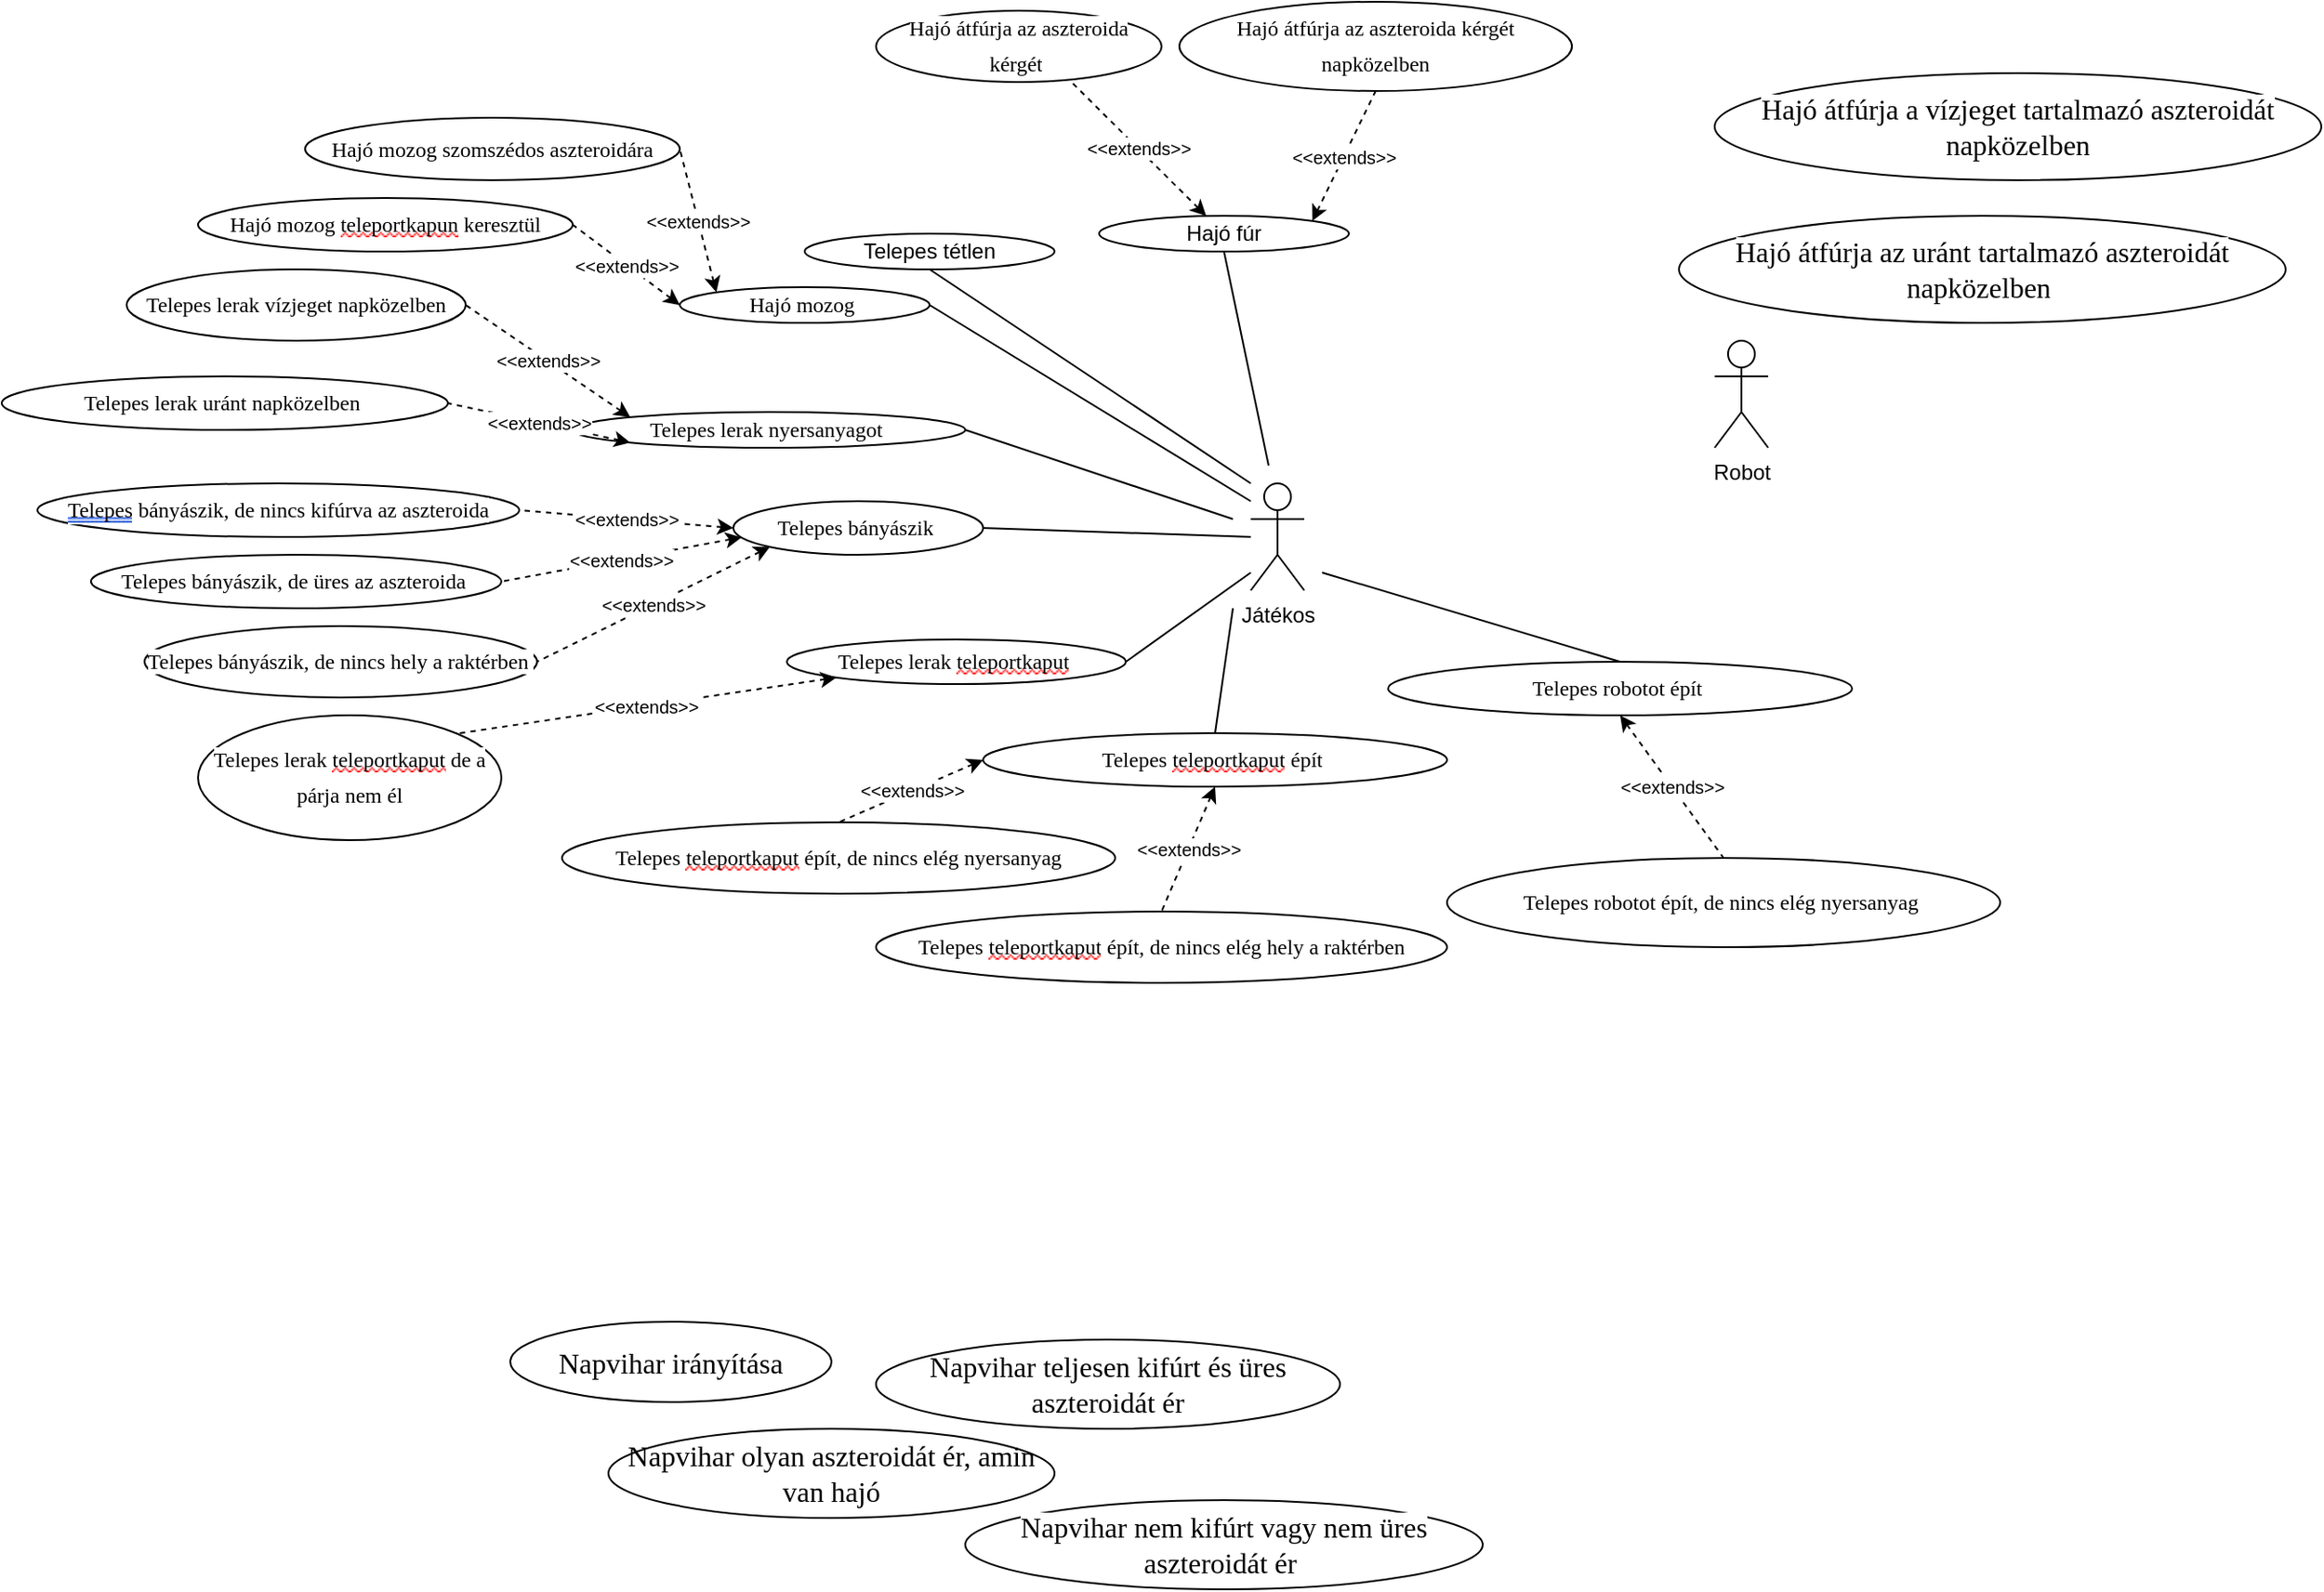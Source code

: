 <mxfile version="14.4.3" type="github">
  <diagram id="va6UQ6kQYev4y7fz3iW5" name="Page-1">
    <mxGraphModel dx="2249" dy="832" grid="1" gridSize="10" guides="1" tooltips="1" connect="1" arrows="1" fold="1" page="1" pageScale="1" pageWidth="827" pageHeight="1169" math="0" shadow="0">
      <root>
        <mxCell id="0" />
        <mxCell id="1" parent="0" />
        <mxCell id="Z0A67WeXVm1Wl0f02Ya7-1" value="Játékos" style="shape=umlActor;verticalLabelPosition=bottom;verticalAlign=top;html=1;" vertex="1" parent="1">
          <mxGeometry x="490" y="280" width="30" height="60" as="geometry" />
        </mxCell>
        <mxCell id="Z0A67WeXVm1Wl0f02Ya7-2" value="Robot" style="shape=umlActor;verticalLabelPosition=bottom;verticalAlign=top;html=1;" vertex="1" parent="1">
          <mxGeometry x="750" y="200" width="30" height="60" as="geometry" />
        </mxCell>
        <mxCell id="Z0A67WeXVm1Wl0f02Ya7-5" value="Telepes tétlen" style="ellipse;whiteSpace=wrap;html=1;" vertex="1" parent="1">
          <mxGeometry x="240" y="140" width="140" height="20" as="geometry" />
        </mxCell>
        <mxCell id="Z0A67WeXVm1Wl0f02Ya7-6" value="Hajó fúr" style="ellipse;whiteSpace=wrap;html=1;" vertex="1" parent="1">
          <mxGeometry x="405" y="130" width="140" height="20" as="geometry" />
        </mxCell>
        <mxCell id="Z0A67WeXVm1Wl0f02Ya7-7" value="&lt;font style=&quot;font-size: 12px&quot;&gt;&lt;span lang=&quot;HU-HU&quot; class=&quot;TextRun SCXW107489622 BCX0&quot; style=&quot;margin: 0px ; padding: 0px ; text-align: left ; background-color: rgb(255 , 255 , 255) ; line-height: 19.425px ; font-family: &amp;#34;times new roman&amp;#34; , &amp;#34;times new roman_embeddedfont&amp;#34; , &amp;#34;times new roman_msfontservice&amp;#34; , serif&quot;&gt;&lt;span class=&quot;NormalTextRun SCXW107489622 BCX0&quot; style=&quot;margin: 0px ; padding: 0px ; background-color: inherit&quot;&gt;Telepes lerak&amp;nbsp;&lt;/span&gt;&lt;span class=&quot;SpellingError SCXW107489622 BCX0&quot; style=&quot;margin: 0px ; padding: 0px ; background-repeat: repeat-x ; background-position: left bottom ; background-image: url(&amp;#34;data:image/gif;base64,R0lGODlhBQAEAJECAP////8AAAAAAAAAACH5BAEAAAIALAAAAAAFAAQAAAIIlGAXCCHrTCgAOw==&amp;#34;) ; border-bottom: 1px solid transparent ; background-color: inherit&quot;&gt;teleportkaput&lt;/span&gt;&lt;/span&gt;&lt;span class=&quot;EOP SCXW107489622 BCX0&quot; style=&quot;margin: 0px ; padding: 0px ; text-align: left ; background-color: rgb(255 , 255 , 255) ; line-height: 19.425px ; font-family: &amp;#34;times new roman&amp;#34; , &amp;#34;times new roman_embeddedfont&amp;#34; , &amp;#34;times new roman_msfontservice&amp;#34; , serif&quot;&gt;&amp;nbsp;&lt;/span&gt;&lt;/font&gt;" style="ellipse;whiteSpace=wrap;html=1;" vertex="1" parent="1">
          <mxGeometry x="230" y="367.5" width="190" height="25" as="geometry" />
        </mxCell>
        <mxCell id="Z0A67WeXVm1Wl0f02Ya7-8" value="&lt;font style=&quot;font-size: 12px&quot;&gt;&lt;span lang=&quot;HU-HU&quot; class=&quot;TextRun SCXW227858464 BCX0&quot; style=&quot;margin: 0px ; padding: 0px ; text-align: left ; background-color: rgb(255 , 255 , 255) ; line-height: 19.425px ; font-family: &amp;#34;times new roman&amp;#34; , &amp;#34;times new roman_embeddedfont&amp;#34; , &amp;#34;times new roman_msfontservice&amp;#34; , serif&quot;&gt;Telepes lerak uránt napközelben&lt;/span&gt;&lt;span class=&quot;EOP SCXW227858464 BCX0&quot; style=&quot;margin: 0px ; padding: 0px ; text-align: left ; background-color: rgb(255 , 255 , 255) ; line-height: 19.425px ; font-family: &amp;#34;times new roman&amp;#34; , &amp;#34;times new roman_embeddedfont&amp;#34; , &amp;#34;times new roman_msfontservice&amp;#34; , serif&quot;&gt;&amp;nbsp;&lt;/span&gt;&lt;/font&gt;" style="ellipse;whiteSpace=wrap;html=1;" vertex="1" parent="1">
          <mxGeometry x="-210" y="220" width="250" height="30" as="geometry" />
        </mxCell>
        <mxCell id="Z0A67WeXVm1Wl0f02Ya7-9" value="&lt;font style=&quot;font-size: 12px&quot;&gt;&lt;span lang=&quot;HU-HU&quot; class=&quot;TextRun SCXW105076345 BCX0&quot; style=&quot;margin: 0px ; padding: 0px ; text-align: left ; background-color: rgb(255 , 255 , 255) ; line-height: 19.425px ; font-family: &amp;#34;times new roman&amp;#34; , &amp;#34;times new roman_embeddedfont&amp;#34; , &amp;#34;times new roman_msfontservice&amp;#34; , serif&quot;&gt;Telepes lerak vízjeget&lt;/span&gt;&lt;span lang=&quot;HU-HU&quot; class=&quot;TextRun SCXW105076345 BCX0&quot; style=&quot;margin: 0px ; padding: 0px ; text-align: left ; background-color: rgb(255 , 255 , 255) ; line-height: 19.425px ; font-family: &amp;#34;times new roman&amp;#34; , &amp;#34;times new roman_embeddedfont&amp;#34; , &amp;#34;times new roman_msfontservice&amp;#34; , serif&quot;&gt;&amp;nbsp;napközelben&lt;/span&gt;&lt;/font&gt;" style="ellipse;whiteSpace=wrap;html=1;" vertex="1" parent="1">
          <mxGeometry x="-140" y="160" width="190" height="40" as="geometry" />
        </mxCell>
        <mxCell id="Z0A67WeXVm1Wl0f02Ya7-10" value="&lt;font style=&quot;font-size: 12px&quot;&gt;&lt;span lang=&quot;HU-HU&quot; class=&quot;TextRun SCXW226496527 BCX0&quot; style=&quot;margin: 0px ; padding: 0px ; text-align: left ; background-color: rgb(255 , 255 , 255) ; line-height: 19.425px ; font-family: &amp;#34;times new roman&amp;#34; , &amp;#34;times new roman_embeddedfont&amp;#34; , &amp;#34;times new roman_msfontservice&amp;#34; , serif&quot;&gt;Telepes lerak nyersanyagot&lt;/span&gt;&lt;span class=&quot;EOP SCXW226496527 BCX0&quot; style=&quot;margin: 0px ; padding: 0px ; text-align: left ; background-color: rgb(255 , 255 , 255) ; line-height: 19.425px ; font-family: &amp;#34;times new roman&amp;#34; , &amp;#34;times new roman_embeddedfont&amp;#34; , &amp;#34;times new roman_msfontservice&amp;#34; , serif&quot;&gt;&amp;nbsp;&lt;/span&gt;&lt;/font&gt;" style="ellipse;whiteSpace=wrap;html=1;" vertex="1" parent="1">
          <mxGeometry x="110" y="240" width="220" height="20" as="geometry" />
        </mxCell>
        <mxCell id="Z0A67WeXVm1Wl0f02Ya7-11" value="&lt;font style=&quot;font-size: 12px&quot;&gt;&lt;span lang=&quot;HU-HU&quot; class=&quot;TextRun SCXW112848725 BCX0&quot; style=&quot;margin: 0px ; padding: 0px ; text-align: left ; background-color: rgb(255 , 255 , 255) ; line-height: 19.425px ; font-family: &amp;#34;times new roman&amp;#34; , &amp;#34;times new roman_embeddedfont&amp;#34; , &amp;#34;times new roman_msfontservice&amp;#34; , serif&quot;&gt;Hajó mozog&amp;nbsp;&lt;/span&gt;&lt;span lang=&quot;HU-HU&quot; class=&quot;TextRun SCXW112848725 BCX0&quot; style=&quot;margin: 0px ; padding: 0px ; text-align: left ; background-color: rgb(255 , 255 , 255) ; line-height: 19.425px ; font-family: &amp;#34;times new roman&amp;#34; , &amp;#34;times new roman_embeddedfont&amp;#34; , &amp;#34;times new roman_msfontservice&amp;#34; , serif&quot;&gt;&lt;span class=&quot;SpellingError SCXW112848725 BCX0&quot; style=&quot;margin: 0px ; padding: 0px ; background-repeat: repeat-x ; background-position: left bottom ; background-image: url(&amp;#34;data:image/gif;base64,R0lGODlhBQAEAJECAP////8AAAAAAAAAACH5BAEAAAIALAAAAAAFAAQAAAIIlGAXCCHrTCgAOw==&amp;#34;) ; border-bottom: 1px solid transparent ; background-color: inherit&quot;&gt;teleportkapun&lt;/span&gt;&lt;/span&gt;&lt;span lang=&quot;HU-HU&quot; class=&quot;TextRun SCXW112848725 BCX0&quot; style=&quot;margin: 0px ; padding: 0px ; text-align: left ; background-color: rgb(255 , 255 , 255) ; line-height: 19.425px ; font-family: &amp;#34;times new roman&amp;#34; , &amp;#34;times new roman_embeddedfont&amp;#34; , &amp;#34;times new roman_msfontservice&amp;#34; , serif&quot;&gt;&amp;nbsp;keresztül&lt;/span&gt;&lt;/font&gt;" style="ellipse;whiteSpace=wrap;html=1;" vertex="1" parent="1">
          <mxGeometry x="-100" y="120" width="210" height="30" as="geometry" />
        </mxCell>
        <mxCell id="Z0A67WeXVm1Wl0f02Ya7-12" value="&lt;span lang=&quot;HU-HU&quot; class=&quot;TextRun SCXW30562427 BCX0&quot; style=&quot;animation: 0s ease 0s 1 normal none running none ; appearance: none ; backface-visibility: visible ; background: none 0% 0% / auto repeat scroll padding-box border-box rgba(0 , 0 , 0 , 0) ; border: 0px none rgb(0 , 0 , 0) ; border-radius: 0px ; border-collapse: separate ; box-shadow: none ; box-sizing: content-box ; caption-side: top ; clear: none ; clip: auto ; content: normal ; cursor: text ; direction: ltr ; display: inline ; empty-cells: show ; float: none ; font-family: &amp;#34;wordvisi_msfontservice&amp;#34; , &amp;#34;times new roman&amp;#34; , &amp;#34;times new roman_embeddedfont&amp;#34; , &amp;#34;times new roman_msfontservice&amp;#34; , serif ; height: auto ; line-height: 19.425px ; list-style: outside none disc ; margin: 0px ; max-height: none ; max-width: none ; min-height: 0px ; min-width: 0px ; opacity: 1 ; outline: rgb(0 , 0 , 0) none 0px ; overflow-wrap: break-word ; overflow: visible ; padding: 0px ; perspective: none ; perspective-origin: 0px 0px ; position: static ; resize: none ; speak: normal ; table-layout: auto ; text-align: left ; text-overflow: clip ; text-shadow: none ; transform: none ; transform-origin: 0px 0px ; transform-style: flat ; transition: all 0s ease 0s ; unicode-bidi: normal ; vertical-align: baseline ; visibility: visible ; width: auto ; word-break: normal ; z-index: auto ; zoom: 1 ; border-spacing: 0px&quot;&gt;&lt;span class=&quot;NormalTextRun SCXW30562427 BCX0&quot; style=&quot;background-color: inherit&quot;&gt;&lt;font style=&quot;font-size: 12px&quot;&gt;Hajó mozog szomszédos aszteroidára&lt;/font&gt;&lt;/span&gt;&lt;/span&gt;" style="ellipse;whiteSpace=wrap;html=1;" vertex="1" parent="1">
          <mxGeometry x="-40" y="75" width="210" height="35" as="geometry" />
        </mxCell>
        <mxCell id="Z0A67WeXVm1Wl0f02Ya7-13" value="&lt;font style=&quot;font-size: 12px&quot;&gt;&lt;span lang=&quot;HU-HU&quot; class=&quot;TextRun SCXW216966951 BCX0&quot; style=&quot;margin: 0px ; padding: 0px ; text-align: left ; background-color: rgb(255 , 255 , 255) ; line-height: 19.425px ; font-family: &amp;#34;times new roman&amp;#34; , &amp;#34;times new roman_embeddedfont&amp;#34; , &amp;#34;times new roman_msfontservice&amp;#34; , serif&quot;&gt;Hajó mozog&lt;/span&gt;&lt;span class=&quot;EOP SCXW216966951 BCX0&quot; style=&quot;margin: 0px ; padding: 0px ; text-align: left ; background-color: rgb(255 , 255 , 255) ; line-height: 19.425px ; font-family: &amp;#34;times new roman&amp;#34; , &amp;#34;times new roman_embeddedfont&amp;#34; , &amp;#34;times new roman_msfontservice&amp;#34; , serif&quot;&gt;&amp;nbsp;&lt;/span&gt;&lt;/font&gt;" style="ellipse;whiteSpace=wrap;html=1;" vertex="1" parent="1">
          <mxGeometry x="170" y="170" width="140" height="20" as="geometry" />
        </mxCell>
        <mxCell id="Z0A67WeXVm1Wl0f02Ya7-14" value="&lt;font style=&quot;font-size: 12px&quot;&gt;&lt;span lang=&quot;HU-HU&quot; class=&quot;TextRun SCXW204022906 BCX0&quot; style=&quot;margin: 0px ; padding: 0px ; text-align: left ; background-color: rgb(255 , 255 , 255) ; line-height: 19.425px ; font-family: &amp;#34;times new roman&amp;#34; , &amp;#34;times new roman_embeddedfont&amp;#34; , &amp;#34;times new roman_msfontservice&amp;#34; , serif&quot;&gt;Telepes bányászik, de üres az aszteroida&lt;/span&gt;&lt;span class=&quot;EOP SCXW204022906 BCX0&quot; style=&quot;margin: 0px ; padding: 0px ; text-align: left ; background-color: rgb(255 , 255 , 255) ; line-height: 19.425px ; font-family: &amp;#34;times new roman&amp;#34; , &amp;#34;times new roman_embeddedfont&amp;#34; , &amp;#34;times new roman_msfontservice&amp;#34; , serif&quot;&gt;&amp;nbsp;&lt;/span&gt;&lt;/font&gt;" style="ellipse;whiteSpace=wrap;html=1;" vertex="1" parent="1">
          <mxGeometry x="-160" y="320" width="230" height="30" as="geometry" />
        </mxCell>
        <mxCell id="Z0A67WeXVm1Wl0f02Ya7-15" value="&lt;font style=&quot;font-size: 12px&quot;&gt;&lt;span lang=&quot;HU-HU&quot; class=&quot;TextRun SCXW157749278 BCX0&quot; style=&quot;margin: 0px ; padding: 0px ; text-align: left ; background-color: rgb(255 , 255 , 255) ; line-height: 19.425px ; font-family: &amp;#34;times new roman&amp;#34; , &amp;#34;times new roman_embeddedfont&amp;#34; , &amp;#34;times new roman_msfontservice&amp;#34; , serif&quot;&gt;&lt;span class=&quot;ContextualSpellingAndGrammarError SCXW157749278 BCX0&quot; style=&quot;margin: 0px ; padding: 0px ; background-repeat: repeat-x ; background-position: left bottom ; background-image: url(&amp;#34;data:image/gif;base64,R0lGODlhBQAEAPEDAABVzDNVzDNV/wAAACH5BAUAAAMALAAAAAAFAAQAAAIInC2QchYKQgEAOw==&amp;#34;) ; border-bottom: 1px solid transparent ; background-color: inherit&quot;&gt;Telepes&lt;/span&gt;&lt;/span&gt;&lt;span lang=&quot;HU-HU&quot; class=&quot;TextRun SCXW157749278 BCX0&quot; style=&quot;margin: 0px ; padding: 0px ; text-align: left ; background-color: rgb(255 , 255 , 255) ; line-height: 19.425px ; font-family: &amp;#34;times new roman&amp;#34; , &amp;#34;times new roman_embeddedfont&amp;#34; , &amp;#34;times new roman_msfontservice&amp;#34; , serif&quot;&gt;&amp;nbsp;bányászik, de nincs kifúrva az aszteroida&lt;/span&gt;&lt;/font&gt;" style="ellipse;whiteSpace=wrap;html=1;" vertex="1" parent="1">
          <mxGeometry x="-190" y="280" width="270" height="30" as="geometry" />
        </mxCell>
        <mxCell id="Z0A67WeXVm1Wl0f02Ya7-16" value="&lt;font style=&quot;font-size: 12px&quot;&gt;&lt;span lang=&quot;HU-HU&quot; class=&quot;TextRun SCXW157192278 BCX0&quot; style=&quot;margin: 0px ; padding: 0px ; text-align: left ; background-color: rgb(255 , 255 , 255) ; line-height: 19.425px ; font-family: &amp;#34;times new roman&amp;#34; , &amp;#34;times new roman_embeddedfont&amp;#34; , &amp;#34;times new roman_msfontservice&amp;#34; , serif&quot;&gt;Telepes bányászik, de nincs hely a raktérben&lt;/span&gt;&lt;span class=&quot;EOP SCXW157192278 BCX0&quot; style=&quot;margin: 0px ; padding: 0px ; text-align: left ; background-color: rgb(255 , 255 , 255) ; line-height: 19.425px ; font-family: &amp;#34;times new roman&amp;#34; , &amp;#34;times new roman_embeddedfont&amp;#34; , &amp;#34;times new roman_msfontservice&amp;#34; , serif&quot;&gt;&amp;nbsp;&lt;/span&gt;&lt;/font&gt;" style="ellipse;whiteSpace=wrap;html=1;" vertex="1" parent="1">
          <mxGeometry x="-130" y="360" width="220" height="40" as="geometry" />
        </mxCell>
        <mxCell id="Z0A67WeXVm1Wl0f02Ya7-17" value="&lt;font style=&quot;font-size: 12px&quot;&gt;&lt;span lang=&quot;HU-HU&quot; class=&quot;TextRun SCXW7678203 BCX0&quot; style=&quot;margin: 0px ; padding: 0px ; text-align: left ; background-color: rgb(255 , 255 , 255) ; line-height: 19.425px ; font-family: &amp;#34;times new roman&amp;#34; , &amp;#34;times new roman_embeddedfont&amp;#34; , &amp;#34;times new roman_msfontservice&amp;#34; , serif&quot;&gt;Telepes bányászik&lt;/span&gt;&lt;span class=&quot;EOP SCXW7678203 BCX0&quot; style=&quot;margin: 0px ; padding: 0px ; text-align: left ; background-color: rgb(255 , 255 , 255) ; line-height: 19.425px ; font-family: &amp;#34;times new roman&amp;#34; , &amp;#34;times new roman_embeddedfont&amp;#34; , &amp;#34;times new roman_msfontservice&amp;#34; , serif&quot;&gt;&amp;nbsp;&lt;/span&gt;&lt;/font&gt;" style="ellipse;whiteSpace=wrap;html=1;" vertex="1" parent="1">
          <mxGeometry x="200" y="290" width="140" height="30" as="geometry" />
        </mxCell>
        <mxCell id="Z0A67WeXVm1Wl0f02Ya7-18" value="&lt;span lang=&quot;HU-HU&quot; class=&quot;TextRun SCXW256050835 BCX0&quot; style=&quot;margin: 0px ; padding: 0px ; font-size: 12pt ; text-align: left ; background-color: rgb(255 , 255 , 255) ; line-height: 19.425px ; font-family: &amp;#34;times new roman&amp;#34; , &amp;#34;times new roman_embeddedfont&amp;#34; , &amp;#34;times new roman_msfontservice&amp;#34; , serif&quot;&gt;Hajó&amp;nbsp;&lt;/span&gt;&lt;span lang=&quot;HU-HU&quot; class=&quot;TextRun SCXW256050835 BCX0&quot; style=&quot;margin: 0px ; padding: 0px ; font-size: 12pt ; text-align: left ; background-color: rgb(255 , 255 , 255) ; line-height: 19.425px ; font-family: &amp;#34;times new roman&amp;#34; , &amp;#34;times new roman_embeddedfont&amp;#34; , &amp;#34;times new roman_msfontservice&amp;#34; , serif&quot;&gt;átfúrja a vízjeget tartalmazó aszteroidát napközelben&lt;/span&gt;" style="ellipse;whiteSpace=wrap;html=1;" vertex="1" parent="1">
          <mxGeometry x="750" y="50" width="340" height="60" as="geometry" />
        </mxCell>
        <mxCell id="Z0A67WeXVm1Wl0f02Ya7-19" value="&lt;font style=&quot;font-size: 12px&quot;&gt;&lt;span lang=&quot;HU-HU&quot; class=&quot;TextRun SCXW262383226 BCX0&quot; style=&quot;margin: 0px ; padding: 0px ; text-align: left ; background-color: rgb(255 , 255 , 255) ; line-height: 19.425px ; font-family: &amp;#34;times new roman&amp;#34; , &amp;#34;times new roman_embeddedfont&amp;#34; , &amp;#34;times new roman_msfontservice&amp;#34; , serif&quot;&gt;Hajó&amp;nbsp;&lt;/span&gt;&lt;span lang=&quot;HU-HU&quot; class=&quot;TextRun SCXW262383226 BCX0&quot; style=&quot;margin: 0px ; padding: 0px ; text-align: left ; background-color: rgb(255 , 255 , 255) ; line-height: 19.425px ; font-family: &amp;#34;times new roman&amp;#34; , &amp;#34;times new roman_embeddedfont&amp;#34; , &amp;#34;times new roman_msfontservice&amp;#34; , serif&quot;&gt;átfúrja az aszteroida kérgét napközelben&lt;/span&gt;&lt;/font&gt;" style="ellipse;whiteSpace=wrap;html=1;" vertex="1" parent="1">
          <mxGeometry x="450" y="10" width="220" height="50" as="geometry" />
        </mxCell>
        <mxCell id="Z0A67WeXVm1Wl0f02Ya7-20" value="&lt;span lang=&quot;HU-HU&quot; class=&quot;TextRun SCXW151800768 BCX0&quot; style=&quot;margin: 0px ; padding: 0px ; font-size: 12pt ; text-align: left ; background-color: rgb(255 , 255 , 255) ; line-height: 19.425px ; font-family: &amp;#34;times new roman&amp;#34; , &amp;#34;times new roman_embeddedfont&amp;#34; , &amp;#34;times new roman_msfontservice&amp;#34; , serif&quot;&gt;Hajó&amp;nbsp;&lt;/span&gt;&lt;span lang=&quot;HU-HU&quot; class=&quot;TextRun SCXW151800768 BCX0&quot; style=&quot;margin: 0px ; padding: 0px ; font-size: 12pt ; text-align: left ; background-color: rgb(255 , 255 , 255) ; line-height: 19.425px ; font-family: &amp;#34;times new roman&amp;#34; , &amp;#34;times new roman_embeddedfont&amp;#34; , &amp;#34;times new roman_msfontservice&amp;#34; , serif&quot;&gt;átfúrja az uránt tartalmazó aszteroidát napközelben&lt;/span&gt;&lt;span class=&quot;EOP SCXW151800768 BCX0&quot; style=&quot;margin: 0px ; padding: 0px ; font-size: 12pt ; text-align: left ; background-color: rgb(255 , 255 , 255) ; line-height: 19.425px ; font-family: &amp;#34;times new roman&amp;#34; , &amp;#34;times new roman_embeddedfont&amp;#34; , &amp;#34;times new roman_msfontservice&amp;#34; , serif&quot;&gt;&amp;nbsp;&lt;/span&gt;" style="ellipse;whiteSpace=wrap;html=1;" vertex="1" parent="1">
          <mxGeometry x="730" y="130" width="340" height="60" as="geometry" />
        </mxCell>
        <mxCell id="Z0A67WeXVm1Wl0f02Ya7-21" value="&lt;font style=&quot;font-size: 12px&quot;&gt;&lt;span lang=&quot;HU-HU&quot; class=&quot;TextRun SCXW251408010 BCX0&quot; style=&quot;margin: 0px ; padding: 0px ; text-align: left ; background-color: rgb(255 , 255 , 255) ; line-height: 19.425px ; font-family: &amp;#34;times new roman&amp;#34; , &amp;#34;times new roman_embeddedfont&amp;#34; , &amp;#34;times new roman_msfontservice&amp;#34; , serif&quot;&gt;Hajó&amp;nbsp;&lt;/span&gt;&lt;span lang=&quot;HU-HU&quot; class=&quot;TextRun SCXW251408010 BCX0&quot; style=&quot;margin: 0px ; padding: 0px ; text-align: left ; background-color: rgb(255 , 255 , 255) ; line-height: 19.425px ; font-family: &amp;#34;times new roman&amp;#34; , &amp;#34;times new roman_embeddedfont&amp;#34; , &amp;#34;times new roman_msfontservice&amp;#34; , serif&quot;&gt;átfúrja az aszteroida kérgét&lt;/span&gt;&lt;span class=&quot;EOP SCXW251408010 BCX0&quot; style=&quot;margin: 0px ; padding: 0px ; text-align: left ; background-color: rgb(255 , 255 , 255) ; line-height: 19.425px ; font-family: &amp;#34;times new roman&amp;#34; , &amp;#34;times new roman_embeddedfont&amp;#34; , &amp;#34;times new roman_msfontservice&amp;#34; , serif&quot;&gt;&amp;nbsp;&lt;/span&gt;&lt;/font&gt;" style="ellipse;whiteSpace=wrap;html=1;" vertex="1" parent="1">
          <mxGeometry x="280" y="15" width="160" height="40" as="geometry" />
        </mxCell>
        <mxCell id="Z0A67WeXVm1Wl0f02Ya7-22" value="&lt;span lang=&quot;HU-HU&quot; class=&quot;TextRun SCXW188029720 BCX0&quot; style=&quot;animation: 0s ease 0s 1 normal none running none ; appearance: none ; backface-visibility: visible ; background: none 0% 0% / auto repeat scroll padding-box border-box rgba(0 , 0 , 0 , 0) ; border: 0px none rgb(0 , 0 , 0) ; border-radius: 0px ; border-collapse: separate ; box-shadow: none ; box-sizing: content-box ; caption-side: top ; clear: none ; clip: auto ; color: rgb(0 , 0 , 0) ; content: normal ; cursor: text ; direction: ltr ; display: inline ; empty-cells: show ; float: none ; font-family: &amp;#34;wordvisi_msfontservice&amp;#34; , &amp;#34;times new roman&amp;#34; , &amp;#34;times new roman_embeddedfont&amp;#34; , &amp;#34;times new roman_msfontservice&amp;#34; , serif ; font-size: 16px ; font-style: normal ; font-weight: 400 ; height: auto ; letter-spacing: normal ; line-height: 19.425px ; list-style: outside none disc ; margin: 0px ; max-height: none ; max-width: none ; min-height: 0px ; min-width: 0px ; opacity: 1 ; outline: rgb(0 , 0 , 0) none 0px ; overflow-wrap: break-word ; overflow: visible ; padding: 0px ; perspective: none ; perspective-origin: 0px 0px ; position: static ; resize: none ; speak: normal ; table-layout: auto ; text-align: left ; text-decoration: none ; text-indent: 0px ; text-overflow: clip ; text-shadow: none ; text-transform: none ; transform: none ; transform-origin: 0px 0px ; transform-style: flat ; transition: all 0s ease 0s ; unicode-bidi: normal ; vertical-align: baseline ; visibility: visible ; width: auto ; word-break: normal ; word-spacing: 0px ; z-index: auto ; zoom: 1 ; border-spacing: 0px&quot;&gt;&lt;span class=&quot;NormalTextRun SCXW188029720 BCX0&quot; style=&quot;background-color: inherit&quot;&gt;Napvihar irányítása&lt;/span&gt;&lt;/span&gt;&lt;br&gt;" style="ellipse;whiteSpace=wrap;html=1;" vertex="1" parent="1">
          <mxGeometry x="75" y="750" width="180" height="45" as="geometry" />
        </mxCell>
        <mxCell id="Z0A67WeXVm1Wl0f02Ya7-23" value="&lt;font style=&quot;font-size: 12px&quot;&gt;&lt;span lang=&quot;HU-HU&quot; class=&quot;TextRun SCXW175453373 BCX0&quot; style=&quot;margin: 0px ; padding: 0px ; color: rgb(0 , 0 , 0) ; font-style: normal ; font-weight: 400 ; letter-spacing: normal ; text-align: left ; text-indent: 0px ; text-transform: none ; word-spacing: 0px ; background-color: rgb(255 , 255 , 255) ; line-height: 19.425px ; font-family: &amp;#34;times new roman&amp;#34; , &amp;#34;times new roman_embeddedfont&amp;#34; , &amp;#34;times new roman_msfontservice&amp;#34; , serif&quot;&gt;&lt;span class=&quot;NormalTextRun SCXW175453373 BCX0&quot; style=&quot;margin: 0px ; padding: 0px ; background-color: inherit&quot;&gt;Telepes robotot épít, de nincs elég nyersanyag&lt;/span&gt;&lt;/span&gt;&lt;span class=&quot;EOP SCXW175453373 BCX0&quot; style=&quot;margin: 0px ; padding: 0px ; color: rgb(0 , 0 , 0) ; font-style: normal ; font-weight: 400 ; letter-spacing: normal ; text-align: left ; text-indent: 0px ; text-transform: none ; word-spacing: 0px ; background-color: rgb(255 , 255 , 255) ; line-height: 19.425px ; font-family: &amp;#34;times new roman&amp;#34; , &amp;#34;times new roman_embeddedfont&amp;#34; , &amp;#34;times new roman_msfontservice&amp;#34; , serif&quot;&gt;&amp;nbsp;&lt;/span&gt;&lt;/font&gt;" style="ellipse;whiteSpace=wrap;html=1;" vertex="1" parent="1">
          <mxGeometry x="600" y="490" width="310" height="50" as="geometry" />
        </mxCell>
        <mxCell id="Z0A67WeXVm1Wl0f02Ya7-24" value="&lt;font style=&quot;font-size: 12px&quot;&gt;&lt;span lang=&quot;HU-HU&quot; class=&quot;TextRun SCXW147508752 BCX0&quot; style=&quot;margin: 0px ; padding: 0px ; color: rgb(0 , 0 , 0) ; font-style: normal ; font-weight: 400 ; letter-spacing: normal ; text-align: left ; text-indent: 0px ; text-transform: none ; word-spacing: 0px ; background-color: rgb(255 , 255 , 255) ; line-height: 19.425px ; font-family: &amp;#34;times new roman&amp;#34; , &amp;#34;times new roman_embeddedfont&amp;#34; , &amp;#34;times new roman_msfontservice&amp;#34; , serif&quot;&gt;&lt;span class=&quot;NormalTextRun SCXW147508752 BCX0&quot; style=&quot;margin: 0px ; padding: 0px ; background-color: inherit&quot;&gt;Telepes&lt;span&gt;&amp;nbsp;&lt;/span&gt;&lt;/span&gt;&lt;/span&gt;&lt;span lang=&quot;HU-HU&quot; class=&quot;TextRun SCXW147508752 BCX0&quot; style=&quot;margin: 0px ; padding: 0px ; color: rgb(0 , 0 , 0) ; font-style: normal ; font-weight: 400 ; letter-spacing: normal ; text-align: left ; text-indent: 0px ; text-transform: none ; word-spacing: 0px ; background-color: rgb(255 , 255 , 255) ; line-height: 19.425px ; font-family: &amp;#34;times new roman&amp;#34; , &amp;#34;times new roman_embeddedfont&amp;#34; , &amp;#34;times new roman_msfontservice&amp;#34; , serif&quot;&gt;&lt;span class=&quot;SpellingError SCXW147508752 BCX0&quot; style=&quot;margin: 0px ; padding: 0px ; background-repeat: repeat-x ; background-position: left bottom ; background-image: url(&amp;#34;data:image/gif;base64,R0lGODlhBQAEAJECAP////8AAAAAAAAAACH5BAEAAAIALAAAAAAFAAQAAAIIlGAXCCHrTCgAOw==&amp;#34;) ; border-bottom: 1px solid transparent ; background-color: inherit&quot;&gt;teleportkaput&lt;/span&gt;&lt;/span&gt;&lt;span lang=&quot;HU-HU&quot; class=&quot;TextRun SCXW147508752 BCX0&quot; style=&quot;margin: 0px ; padding: 0px ; color: rgb(0 , 0 , 0) ; font-style: normal ; font-weight: 400 ; letter-spacing: normal ; text-align: left ; text-indent: 0px ; text-transform: none ; word-spacing: 0px ; background-color: rgb(255 , 255 , 255) ; line-height: 19.425px ; font-family: &amp;#34;times new roman&amp;#34; , &amp;#34;times new roman_embeddedfont&amp;#34; , &amp;#34;times new roman_msfontservice&amp;#34; , serif&quot;&gt;&lt;span class=&quot;NormalTextRun SCXW147508752 BCX0&quot; style=&quot;margin: 0px ; padding: 0px ; background-color: inherit&quot;&gt;&lt;span&gt;&amp;nbsp;&lt;/span&gt;épít, de nincs elég hely a raktérben&lt;/span&gt;&lt;/span&gt;&lt;br&gt;&lt;/font&gt;" style="ellipse;whiteSpace=wrap;html=1;" vertex="1" parent="1">
          <mxGeometry x="280" y="520" width="320" height="40" as="geometry" />
        </mxCell>
        <mxCell id="Z0A67WeXVm1Wl0f02Ya7-25" value="&lt;font style=&quot;font-size: 12px&quot;&gt;&lt;span lang=&quot;HU-HU&quot; class=&quot;TextRun SCXW19243913 BCX0&quot; style=&quot;margin: 0px ; padding: 0px ; color: rgb(0 , 0 , 0) ; font-style: normal ; font-weight: 400 ; letter-spacing: normal ; text-align: left ; text-indent: 0px ; text-transform: none ; word-spacing: 0px ; background-color: rgb(255 , 255 , 255) ; line-height: 19.425px ; font-family: &amp;#34;times new roman&amp;#34; , &amp;#34;times new roman_embeddedfont&amp;#34; , &amp;#34;times new roman_msfontservice&amp;#34; , serif&quot;&gt;&lt;span class=&quot;NormalTextRun SCXW19243913 BCX0&quot; style=&quot;margin: 0px ; padding: 0px ; background-color: inherit&quot;&gt;Telepes robotot épít&lt;/span&gt;&lt;/span&gt;&lt;span class=&quot;EOP SCXW19243913 BCX0&quot; style=&quot;margin: 0px ; padding: 0px ; color: rgb(0 , 0 , 0) ; font-style: normal ; font-weight: 400 ; letter-spacing: normal ; text-align: left ; text-indent: 0px ; text-transform: none ; word-spacing: 0px ; background-color: rgb(255 , 255 , 255) ; line-height: 19.425px ; font-family: &amp;#34;times new roman&amp;#34; , &amp;#34;times new roman_embeddedfont&amp;#34; , &amp;#34;times new roman_msfontservice&amp;#34; , serif&quot;&gt;&amp;nbsp;&lt;/span&gt;&lt;/font&gt;" style="ellipse;whiteSpace=wrap;html=1;" vertex="1" parent="1">
          <mxGeometry x="567" y="380" width="260" height="30" as="geometry" />
        </mxCell>
        <mxCell id="Z0A67WeXVm1Wl0f02Ya7-26" value="&lt;font style=&quot;font-size: 12px&quot;&gt;&lt;span lang=&quot;HU-HU&quot; class=&quot;TextRun SCXW80752651 BCX0&quot; style=&quot;margin: 0px ; padding: 0px ; text-align: left ; background-color: rgb(255 , 255 , 255) ; line-height: 19.425px ; font-family: &amp;#34;times new roman&amp;#34; , &amp;#34;times new roman_embeddedfont&amp;#34; , &amp;#34;times new roman_msfontservice&amp;#34; , serif&quot;&gt;Telepes&amp;nbsp;&lt;/span&gt;&lt;span lang=&quot;HU-HU&quot; class=&quot;TextRun SCXW80752651 BCX0&quot; style=&quot;margin: 0px ; padding: 0px ; text-align: left ; background-color: rgb(255 , 255 , 255) ; line-height: 19.425px ; font-family: &amp;#34;times new roman&amp;#34; , &amp;#34;times new roman_embeddedfont&amp;#34; , &amp;#34;times new roman_msfontservice&amp;#34; , serif&quot;&gt;&lt;span class=&quot;SpellingError SCXW80752651 BCX0&quot; style=&quot;margin: 0px ; padding: 0px ; background-repeat: repeat-x ; background-position: left bottom ; background-image: url(&amp;#34;data:image/gif;base64,R0lGODlhBQAEAJECAP////8AAAAAAAAAACH5BAEAAAIALAAAAAAFAAQAAAIIlGAXCCHrTCgAOw==&amp;#34;) ; border-bottom: 1px solid transparent ; background-color: inherit&quot;&gt;teleportkaput&lt;/span&gt;&lt;/span&gt;&lt;span lang=&quot;HU-HU&quot; class=&quot;TextRun SCXW80752651 BCX0&quot; style=&quot;margin: 0px ; padding: 0px ; text-align: left ; background-color: rgb(255 , 255 , 255) ; line-height: 19.425px ; font-family: &amp;#34;times new roman&amp;#34; , &amp;#34;times new roman_embeddedfont&amp;#34; , &amp;#34;times new roman_msfontservice&amp;#34; , serif&quot;&gt;&amp;nbsp;épít, de nincs elég nyersanyag&lt;/span&gt;&lt;/font&gt;" style="ellipse;whiteSpace=wrap;html=1;" vertex="1" parent="1">
          <mxGeometry x="104" y="470" width="310" height="40" as="geometry" />
        </mxCell>
        <mxCell id="Z0A67WeXVm1Wl0f02Ya7-27" value="&lt;font style=&quot;font-size: 12px&quot;&gt;&lt;span lang=&quot;HU-HU&quot; class=&quot;TextRun SCXW131023448 BCX0&quot; style=&quot;margin: 0px ; padding: 0px ; color: rgb(0 , 0 , 0) ; font-style: normal ; font-weight: 400 ; letter-spacing: normal ; text-align: left ; text-indent: 0px ; text-transform: none ; word-spacing: 0px ; background-color: rgb(255 , 255 , 255) ; line-height: 19.425px ; font-family: &amp;#34;times new roman&amp;#34; , &amp;#34;times new roman_embeddedfont&amp;#34; , &amp;#34;times new roman_msfontservice&amp;#34; , serif&quot;&gt;&lt;span class=&quot;NormalTextRun SCXW131023448 BCX0&quot; style=&quot;margin: 0px ; padding: 0px ; background-color: inherit&quot;&gt;Telepes&amp;nbsp;&lt;/span&gt;&lt;/span&gt;&lt;span lang=&quot;HU-HU&quot; class=&quot;TextRun SCXW131023448 BCX0&quot; style=&quot;margin: 0px ; padding: 0px ; color: rgb(0 , 0 , 0) ; font-style: normal ; font-weight: 400 ; letter-spacing: normal ; text-align: left ; text-indent: 0px ; text-transform: none ; word-spacing: 0px ; background-color: rgb(255 , 255 , 255) ; line-height: 19.425px ; font-family: &amp;#34;times new roman&amp;#34; , &amp;#34;times new roman_embeddedfont&amp;#34; , &amp;#34;times new roman_msfontservice&amp;#34; , serif&quot;&gt;&lt;span class=&quot;SpellingError SCXW131023448 BCX0&quot; style=&quot;margin: 0px ; padding: 0px ; background-repeat: repeat-x ; background-position: left bottom ; background-image: url(&amp;#34;data:image/gif;base64,R0lGODlhBQAEAJECAP////8AAAAAAAAAACH5BAEAAAIALAAAAAAFAAQAAAIIlGAXCCHrTCgAOw==&amp;#34;) ; border-bottom: 1px solid transparent ; background-color: inherit&quot;&gt;teleportkaput&lt;/span&gt;&lt;/span&gt;&lt;span lang=&quot;HU-HU&quot; class=&quot;TextRun SCXW131023448 BCX0&quot; style=&quot;margin: 0px ; padding: 0px ; color: rgb(0 , 0 , 0) ; font-style: normal ; font-weight: 400 ; letter-spacing: normal ; text-align: left ; text-indent: 0px ; text-transform: none ; word-spacing: 0px ; background-color: rgb(255 , 255 , 255) ; line-height: 19.425px ; font-family: &amp;#34;times new roman&amp;#34; , &amp;#34;times new roman_embeddedfont&amp;#34; , &amp;#34;times new roman_msfontservice&amp;#34; , serif&quot;&gt;&lt;span class=&quot;NormalTextRun SCXW131023448 BCX0&quot; style=&quot;margin: 0px ; padding: 0px ; background-color: inherit&quot;&gt;&lt;span&gt;&amp;nbsp;&lt;/span&gt;épít&lt;/span&gt;&lt;/span&gt;&lt;span class=&quot;EOP SCXW131023448 BCX0&quot; style=&quot;margin: 0px ; padding: 0px ; color: rgb(0 , 0 , 0) ; font-style: normal ; font-weight: 400 ; letter-spacing: normal ; text-align: left ; text-indent: 0px ; text-transform: none ; word-spacing: 0px ; background-color: rgb(255 , 255 , 255) ; line-height: 19.425px ; font-family: &amp;#34;times new roman&amp;#34; , &amp;#34;times new roman_embeddedfont&amp;#34; , &amp;#34;times new roman_msfontservice&amp;#34; , serif&quot;&gt;&amp;nbsp;&lt;/span&gt;&lt;br&gt;&lt;/font&gt;" style="ellipse;whiteSpace=wrap;html=1;" vertex="1" parent="1">
          <mxGeometry x="340" y="420" width="260" height="30" as="geometry" />
        </mxCell>
        <mxCell id="Z0A67WeXVm1Wl0f02Ya7-28" value="&lt;font style=&quot;font-size: 12px&quot;&gt;&lt;span lang=&quot;HU-HU&quot; class=&quot;TextRun SCXW67012334 BCX0&quot; style=&quot;margin: 0px ; padding: 0px ; color: rgb(0 , 0 , 0) ; font-style: normal ; font-weight: 400 ; letter-spacing: normal ; text-align: left ; text-indent: 0px ; text-transform: none ; word-spacing: 0px ; background-color: rgb(255 , 255 , 255) ; line-height: 19.425px ; font-family: &amp;#34;times new roman&amp;#34; , &amp;#34;times new roman_embeddedfont&amp;#34; , &amp;#34;times new roman_msfontservice&amp;#34; , serif&quot;&gt;&lt;span class=&quot;NormalTextRun SCXW67012334 BCX0&quot; style=&quot;margin: 0px ; padding: 0px ; background-color: inherit&quot;&gt;Telepes lerak&lt;span&gt;&amp;nbsp;&lt;/span&gt;&lt;/span&gt;&lt;/span&gt;&lt;span lang=&quot;HU-HU&quot; class=&quot;TextRun SCXW67012334 BCX0&quot; style=&quot;margin: 0px ; padding: 0px ; color: rgb(0 , 0 , 0) ; font-style: normal ; font-weight: 400 ; letter-spacing: normal ; text-align: left ; text-indent: 0px ; text-transform: none ; word-spacing: 0px ; background-color: rgb(255 , 255 , 255) ; line-height: 19.425px ; font-family: &amp;#34;times new roman&amp;#34; , &amp;#34;times new roman_embeddedfont&amp;#34; , &amp;#34;times new roman_msfontservice&amp;#34; , serif&quot;&gt;&lt;span class=&quot;SpellingError SCXW67012334 BCX0&quot; style=&quot;margin: 0px ; padding: 0px ; background-repeat: repeat-x ; background-position: left bottom ; background-image: url(&amp;#34;data:image/gif;base64,R0lGODlhBQAEAJECAP////8AAAAAAAAAACH5BAEAAAIALAAAAAAFAAQAAAIIlGAXCCHrTCgAOw==&amp;#34;) ; border-bottom: 1px solid transparent ; background-color: inherit&quot;&gt;teleportkaput&lt;/span&gt;&lt;/span&gt;&lt;span lang=&quot;HU-HU&quot; class=&quot;TextRun SCXW67012334 BCX0&quot; style=&quot;margin: 0px ; padding: 0px ; color: rgb(0 , 0 , 0) ; font-style: normal ; font-weight: 400 ; letter-spacing: normal ; text-align: left ; text-indent: 0px ; text-transform: none ; word-spacing: 0px ; background-color: rgb(255 , 255 , 255) ; line-height: 19.425px ; font-family: &amp;#34;times new roman&amp;#34; , &amp;#34;times new roman_embeddedfont&amp;#34; , &amp;#34;times new roman_msfontservice&amp;#34; , serif&quot;&gt;&lt;span class=&quot;NormalTextRun SCXW67012334 BCX0&quot; style=&quot;margin: 0px ; padding: 0px ; background-color: inherit&quot;&gt;&lt;span&gt;&amp;nbsp;&lt;/span&gt;de a párja nem él&lt;/span&gt;&lt;/span&gt;&lt;br&gt;&lt;/font&gt;" style="ellipse;whiteSpace=wrap;html=1;" vertex="1" parent="1">
          <mxGeometry x="-100" y="410" width="170" height="70" as="geometry" />
        </mxCell>
        <mxCell id="Z0A67WeXVm1Wl0f02Ya7-30" value="&lt;span lang=&quot;HU-HU&quot; class=&quot;TextRun SCXW189202516 BCX0&quot; style=&quot;margin: 0px ; padding: 0px ; font-size: 12pt ; text-align: left ; background-color: rgb(255 , 255 , 255) ; line-height: 19.425px ; font-family: &amp;#34;times new roman&amp;#34; , &amp;#34;times new roman_embeddedfont&amp;#34; , &amp;#34;times new roman_msfontservice&amp;#34; , serif&quot;&gt;Napvihar nem kifúrt vagy nem üres aszteroidát ér&lt;/span&gt;&lt;span class=&quot;EOP SCXW189202516 BCX0&quot; style=&quot;margin: 0px ; padding: 0px ; font-size: 12pt ; text-align: left ; background-color: rgb(255 , 255 , 255) ; line-height: 19.425px ; font-family: &amp;#34;times new roman&amp;#34; , &amp;#34;times new roman_embeddedfont&amp;#34; , &amp;#34;times new roman_msfontservice&amp;#34; , serif&quot;&gt;&amp;nbsp;&lt;/span&gt;" style="ellipse;whiteSpace=wrap;html=1;" vertex="1" parent="1">
          <mxGeometry x="330" y="850" width="290" height="50" as="geometry" />
        </mxCell>
        <mxCell id="Z0A67WeXVm1Wl0f02Ya7-31" value="&lt;span lang=&quot;HU-HU&quot; class=&quot;TextRun SCXW110148442 BCX0&quot; style=&quot;animation: 0s ease 0s 1 normal none running none ; appearance: none ; backface-visibility: visible ; background: none 0% 0% / auto repeat scroll padding-box border-box rgba(0 , 0 , 0 , 0) ; border: 0px none rgb(0 , 0 , 0) ; border-radius: 0px ; border-collapse: separate ; box-shadow: none ; box-sizing: content-box ; caption-side: top ; clear: none ; clip: auto ; content: normal ; cursor: text ; direction: ltr ; display: inline ; empty-cells: show ; float: none ; font-family: &amp;#34;wordvisi_msfontservice&amp;#34; , &amp;#34;times new roman&amp;#34; , &amp;#34;times new roman_embeddedfont&amp;#34; , &amp;#34;times new roman_msfontservice&amp;#34; , serif ; font-size: 16px ; height: auto ; line-height: 19.425px ; list-style: outside none circle ; margin: 0px ; max-height: none ; max-width: none ; min-height: 0px ; min-width: 0px ; opacity: 1 ; outline: rgb(0 , 0 , 0) none 0px ; overflow-wrap: break-word ; overflow: visible ; padding: 0px ; perspective: none ; perspective-origin: 0px 0px ; position: static ; resize: none ; speak: normal ; table-layout: auto ; text-align: left ; text-overflow: clip ; text-shadow: none ; transform: none ; transform-origin: 0px 0px ; transform-style: flat ; transition: all 0s ease 0s ; unicode-bidi: normal ; vertical-align: baseline ; visibility: visible ; width: auto ; word-break: normal ; z-index: auto ; zoom: 1 ; border-spacing: 0px&quot;&gt;&lt;span class=&quot;NormalTextRun SCXW110148442 BCX0&quot; style=&quot;background-color: inherit&quot;&gt;Napvihar teljesen kifúrt és üres aszteroidát ér&lt;/span&gt;&lt;/span&gt;" style="ellipse;whiteSpace=wrap;html=1;" vertex="1" parent="1">
          <mxGeometry x="280" y="760" width="260" height="50" as="geometry" />
        </mxCell>
        <mxCell id="Z0A67WeXVm1Wl0f02Ya7-32" value="&lt;span lang=&quot;HU-HU&quot; class=&quot;TextRun SCXW252920641 BCX0&quot; style=&quot;animation: 0s ease 0s 1 normal none running none ; appearance: none ; backface-visibility: visible ; background: none 0% 0% / auto repeat scroll padding-box border-box rgba(0 , 0 , 0 , 0) ; border: 0px none rgb(0 , 0 , 0) ; border-radius: 0px ; border-collapse: separate ; box-shadow: none ; box-sizing: content-box ; caption-side: top ; clear: none ; clip: auto ; content: normal ; cursor: text ; direction: ltr ; display: inline ; empty-cells: show ; float: none ; font-family: &amp;#34;wordvisi_msfontservice&amp;#34; , &amp;#34;times new roman&amp;#34; , &amp;#34;times new roman_embeddedfont&amp;#34; , &amp;#34;times new roman_msfontservice&amp;#34; , serif ; font-size: 16px ; height: auto ; line-height: 19.425px ; list-style: outside none disc ; margin: 0px ; max-height: none ; max-width: none ; min-height: 0px ; min-width: 0px ; opacity: 1 ; outline: rgb(0 , 0 , 0) none 0px ; overflow-wrap: break-word ; overflow: visible ; padding: 0px ; perspective: none ; perspective-origin: 0px 0px ; position: static ; resize: none ; speak: normal ; table-layout: auto ; text-align: left ; text-overflow: clip ; text-shadow: none ; transform: none ; transform-origin: 0px 0px ; transform-style: flat ; transition: all 0s ease 0s ; unicode-bidi: normal ; vertical-align: baseline ; visibility: visible ; width: auto ; word-break: normal ; z-index: auto ; zoom: 1 ; border-spacing: 0px&quot;&gt;&lt;span class=&quot;NormalTextRun SCXW252920641 BCX0&quot; style=&quot;background-color: inherit&quot;&gt;Napvihar olyan aszteroidát ér, amin van hajó&lt;/span&gt;&lt;/span&gt;" style="ellipse;whiteSpace=wrap;html=1;" vertex="1" parent="1">
          <mxGeometry x="130" y="810" width="250" height="50" as="geometry" />
        </mxCell>
        <mxCell id="Z0A67WeXVm1Wl0f02Ya7-36" value="" style="endArrow=none;html=1;entryX=0.5;entryY=1;entryDx=0;entryDy=0;" edge="1" parent="1" target="Z0A67WeXVm1Wl0f02Ya7-6">
          <mxGeometry width="50" height="50" relative="1" as="geometry">
            <mxPoint x="500" y="270" as="sourcePoint" />
            <mxPoint x="550" y="230" as="targetPoint" />
          </mxGeometry>
        </mxCell>
        <mxCell id="Z0A67WeXVm1Wl0f02Ya7-37" value="&lt;font style=&quot;font-size: 10px&quot;&gt;&amp;lt;&amp;lt;extends&amp;gt;&amp;gt;&lt;/font&gt;" style="endArrow=none;html=1;entryX=0.679;entryY=0.978;entryDx=0;entryDy=0;entryPerimeter=0;dashed=1;startArrow=classic;startFill=1;" edge="1" parent="1" source="Z0A67WeXVm1Wl0f02Ya7-6" target="Z0A67WeXVm1Wl0f02Ya7-21">
          <mxGeometry width="50" height="50" relative="1" as="geometry">
            <mxPoint x="510" y="280" as="sourcePoint" />
            <mxPoint x="485" y="160" as="targetPoint" />
          </mxGeometry>
        </mxCell>
        <mxCell id="Z0A67WeXVm1Wl0f02Ya7-38" value="&lt;font style=&quot;font-size: 10px&quot;&gt;&amp;lt;&amp;lt;extends&amp;gt;&amp;gt;&lt;/font&gt;" style="endArrow=none;html=1;entryX=0.5;entryY=1;entryDx=0;entryDy=0;dashed=1;startArrow=classic;startFill=1;exitX=1;exitY=0;exitDx=0;exitDy=0;" edge="1" parent="1" source="Z0A67WeXVm1Wl0f02Ya7-6" target="Z0A67WeXVm1Wl0f02Ya7-19">
          <mxGeometry width="50" height="50" relative="1" as="geometry">
            <mxPoint x="470.41" y="140.22" as="sourcePoint" />
            <mxPoint x="408.64" y="99.12" as="targetPoint" />
          </mxGeometry>
        </mxCell>
        <mxCell id="Z0A67WeXVm1Wl0f02Ya7-39" value="" style="endArrow=none;html=1;entryX=0.5;entryY=1;entryDx=0;entryDy=0;" edge="1" parent="1" target="Z0A67WeXVm1Wl0f02Ya7-5">
          <mxGeometry width="50" height="50" relative="1" as="geometry">
            <mxPoint x="490" y="280" as="sourcePoint" />
            <mxPoint x="485" y="160" as="targetPoint" />
          </mxGeometry>
        </mxCell>
        <mxCell id="Z0A67WeXVm1Wl0f02Ya7-40" value="" style="endArrow=none;html=1;entryX=1;entryY=0.5;entryDx=0;entryDy=0;" edge="1" parent="1" target="Z0A67WeXVm1Wl0f02Ya7-13">
          <mxGeometry width="50" height="50" relative="1" as="geometry">
            <mxPoint x="490" y="290" as="sourcePoint" />
            <mxPoint x="495" y="170" as="targetPoint" />
          </mxGeometry>
        </mxCell>
        <mxCell id="Z0A67WeXVm1Wl0f02Ya7-42" value="&lt;font style=&quot;font-size: 10px&quot;&gt;&amp;lt;&amp;lt;extends&amp;gt;&amp;gt;&lt;/font&gt;" style="endArrow=none;html=1;entryX=1;entryY=0.5;entryDx=0;entryDy=0;dashed=1;startArrow=classic;startFill=1;exitX=0;exitY=0;exitDx=0;exitDy=0;" edge="1" parent="1" source="Z0A67WeXVm1Wl0f02Ya7-13" target="Z0A67WeXVm1Wl0f02Ya7-12">
          <mxGeometry width="50" height="50" relative="1" as="geometry">
            <mxPoint x="475.101" y="140.101" as="sourcePoint" />
            <mxPoint x="398.64" y="64.12" as="targetPoint" />
          </mxGeometry>
        </mxCell>
        <mxCell id="Z0A67WeXVm1Wl0f02Ya7-43" value="&lt;font style=&quot;font-size: 10px&quot;&gt;&amp;lt;&amp;lt;extends&amp;gt;&amp;gt;&lt;/font&gt;" style="endArrow=none;html=1;entryX=1;entryY=0.5;entryDx=0;entryDy=0;dashed=1;startArrow=classic;startFill=1;exitX=0;exitY=0.5;exitDx=0;exitDy=0;" edge="1" parent="1" source="Z0A67WeXVm1Wl0f02Ya7-13" target="Z0A67WeXVm1Wl0f02Ya7-11">
          <mxGeometry width="50" height="50" relative="1" as="geometry">
            <mxPoint x="240" y="230" as="sourcePoint" />
            <mxPoint x="130.0" y="177.5" as="targetPoint" />
          </mxGeometry>
        </mxCell>
        <mxCell id="Z0A67WeXVm1Wl0f02Ya7-44" value="" style="endArrow=none;html=1;entryX=1;entryY=0.5;entryDx=0;entryDy=0;" edge="1" parent="1" target="Z0A67WeXVm1Wl0f02Ya7-10">
          <mxGeometry width="50" height="50" relative="1" as="geometry">
            <mxPoint x="480" y="300" as="sourcePoint" />
            <mxPoint x="320" y="190" as="targetPoint" />
          </mxGeometry>
        </mxCell>
        <mxCell id="Z0A67WeXVm1Wl0f02Ya7-45" value="&lt;font style=&quot;font-size: 10px&quot;&gt;&amp;lt;&amp;lt;extends&amp;gt;&amp;gt;&lt;/font&gt;" style="endArrow=none;html=1;entryX=1;entryY=0.5;entryDx=0;entryDy=0;dashed=1;startArrow=classic;startFill=1;exitX=0;exitY=0;exitDx=0;exitDy=0;" edge="1" parent="1" source="Z0A67WeXVm1Wl0f02Ya7-10" target="Z0A67WeXVm1Wl0f02Ya7-9">
          <mxGeometry width="50" height="50" relative="1" as="geometry">
            <mxPoint x="180" y="190" as="sourcePoint" />
            <mxPoint x="120" y="145" as="targetPoint" />
          </mxGeometry>
        </mxCell>
        <mxCell id="Z0A67WeXVm1Wl0f02Ya7-46" value="&lt;font style=&quot;font-size: 10px&quot;&gt;&amp;lt;&amp;lt;extends&amp;gt;&amp;gt;&lt;/font&gt;" style="endArrow=none;html=1;entryX=1;entryY=0.5;entryDx=0;entryDy=0;dashed=1;startArrow=classic;startFill=1;exitX=0;exitY=1;exitDx=0;exitDy=0;" edge="1" parent="1" source="Z0A67WeXVm1Wl0f02Ya7-10" target="Z0A67WeXVm1Wl0f02Ya7-8">
          <mxGeometry width="50" height="50" relative="1" as="geometry">
            <mxPoint x="190" y="200" as="sourcePoint" />
            <mxPoint x="130" y="155" as="targetPoint" />
          </mxGeometry>
        </mxCell>
        <mxCell id="Z0A67WeXVm1Wl0f02Ya7-47" value="&lt;font style=&quot;font-size: 10px&quot;&gt;&amp;lt;&amp;lt;extends&amp;gt;&amp;gt;&lt;/font&gt;" style="endArrow=none;html=1;entryX=1;entryY=0.5;entryDx=0;entryDy=0;dashed=1;startArrow=classic;startFill=1;exitX=0;exitY=0.5;exitDx=0;exitDy=0;" edge="1" parent="1" source="Z0A67WeXVm1Wl0f02Ya7-17" target="Z0A67WeXVm1Wl0f02Ya7-15">
          <mxGeometry width="50" height="50" relative="1" as="geometry">
            <mxPoint x="152.218" y="267.071" as="sourcePoint" />
            <mxPoint x="50" y="245" as="targetPoint" />
          </mxGeometry>
        </mxCell>
        <mxCell id="Z0A67WeXVm1Wl0f02Ya7-48" value="&lt;font style=&quot;font-size: 10px&quot;&gt;&amp;lt;&amp;lt;extends&amp;gt;&amp;gt;&lt;/font&gt;" style="endArrow=none;html=1;entryX=1;entryY=0.5;entryDx=0;entryDy=0;dashed=1;startArrow=classic;startFill=1;exitX=0.033;exitY=0.675;exitDx=0;exitDy=0;exitPerimeter=0;" edge="1" parent="1" source="Z0A67WeXVm1Wl0f02Ya7-17" target="Z0A67WeXVm1Wl0f02Ya7-14">
          <mxGeometry width="50" height="50" relative="1" as="geometry">
            <mxPoint x="160" y="320" as="sourcePoint" />
            <mxPoint x="90.0" y="305" as="targetPoint" />
          </mxGeometry>
        </mxCell>
        <mxCell id="Z0A67WeXVm1Wl0f02Ya7-49" value="&lt;font style=&quot;font-size: 10px&quot;&gt;&amp;lt;&amp;lt;extends&amp;gt;&amp;gt;&lt;/font&gt;" style="endArrow=none;html=1;entryX=1;entryY=0.5;entryDx=0;entryDy=0;dashed=1;startArrow=classic;startFill=1;exitX=0;exitY=1;exitDx=0;exitDy=0;" edge="1" parent="1" source="Z0A67WeXVm1Wl0f02Ya7-17" target="Z0A67WeXVm1Wl0f02Ya7-16">
          <mxGeometry width="50" height="50" relative="1" as="geometry">
            <mxPoint x="175" y="327" as="sourcePoint" />
            <mxPoint x="80" y="345" as="targetPoint" />
          </mxGeometry>
        </mxCell>
        <mxCell id="Z0A67WeXVm1Wl0f02Ya7-50" value="" style="endArrow=none;html=1;entryX=1;entryY=0.5;entryDx=0;entryDy=0;" edge="1" parent="1" target="Z0A67WeXVm1Wl0f02Ya7-17">
          <mxGeometry width="50" height="50" relative="1" as="geometry">
            <mxPoint x="490" y="310" as="sourcePoint" />
            <mxPoint x="340.0" y="260" as="targetPoint" />
          </mxGeometry>
        </mxCell>
        <mxCell id="Z0A67WeXVm1Wl0f02Ya7-51" value="" style="endArrow=none;html=1;entryX=1;entryY=0.5;entryDx=0;entryDy=0;" edge="1" parent="1" target="Z0A67WeXVm1Wl0f02Ya7-7">
          <mxGeometry width="50" height="50" relative="1" as="geometry">
            <mxPoint x="490" y="330" as="sourcePoint" />
            <mxPoint x="350.0" y="310" as="targetPoint" />
          </mxGeometry>
        </mxCell>
        <mxCell id="Z0A67WeXVm1Wl0f02Ya7-52" value="&lt;font style=&quot;font-size: 10px&quot;&gt;&amp;lt;&amp;lt;extends&amp;gt;&amp;gt;&lt;/font&gt;" style="endArrow=none;html=1;entryX=1;entryY=0;entryDx=0;entryDy=0;dashed=1;startArrow=classic;startFill=1;exitX=0;exitY=1;exitDx=0;exitDy=0;" edge="1" parent="1" source="Z0A67WeXVm1Wl0f02Ya7-7" target="Z0A67WeXVm1Wl0f02Ya7-28">
          <mxGeometry width="50" height="50" relative="1" as="geometry">
            <mxPoint x="230.503" y="324.142" as="sourcePoint" />
            <mxPoint x="100.0" y="390" as="targetPoint" />
          </mxGeometry>
        </mxCell>
        <mxCell id="Z0A67WeXVm1Wl0f02Ya7-53" value="" style="endArrow=none;html=1;entryX=0.5;entryY=0;entryDx=0;entryDy=0;" edge="1" parent="1" target="Z0A67WeXVm1Wl0f02Ya7-27">
          <mxGeometry width="50" height="50" relative="1" as="geometry">
            <mxPoint x="480" y="350" as="sourcePoint" />
            <mxPoint x="430" y="390" as="targetPoint" />
          </mxGeometry>
        </mxCell>
        <mxCell id="Z0A67WeXVm1Wl0f02Ya7-54" value="&lt;font style=&quot;font-size: 10px&quot;&gt;&amp;lt;&amp;lt;extends&amp;gt;&amp;gt;&lt;/font&gt;" style="endArrow=none;html=1;entryX=0.5;entryY=0;entryDx=0;entryDy=0;dashed=1;startArrow=classic;startFill=1;exitX=0;exitY=0.5;exitDx=0;exitDy=0;" edge="1" parent="1" source="Z0A67WeXVm1Wl0f02Ya7-27" target="Z0A67WeXVm1Wl0f02Ya7-26">
          <mxGeometry width="50" height="50" relative="1" as="geometry">
            <mxPoint x="322.31" y="420.0" as="sourcePoint" />
            <mxPoint x="187.69" y="444.75" as="targetPoint" />
          </mxGeometry>
        </mxCell>
        <mxCell id="Z0A67WeXVm1Wl0f02Ya7-55" value="&lt;font style=&quot;font-size: 10px&quot;&gt;&amp;lt;&amp;lt;extends&amp;gt;&amp;gt;&lt;/font&gt;" style="endArrow=none;html=1;entryX=0.5;entryY=0;entryDx=0;entryDy=0;dashed=1;startArrow=classic;startFill=1;exitX=0.5;exitY=1;exitDx=0;exitDy=0;" edge="1" parent="1" source="Z0A67WeXVm1Wl0f02Ya7-27" target="Z0A67WeXVm1Wl0f02Ya7-24">
          <mxGeometry width="50" height="50" relative="1" as="geometry">
            <mxPoint x="484.0" y="475" as="sourcePoint" />
            <mxPoint x="414" y="510" as="targetPoint" />
          </mxGeometry>
        </mxCell>
        <mxCell id="Z0A67WeXVm1Wl0f02Ya7-57" value="" style="endArrow=none;html=1;entryX=0.5;entryY=0;entryDx=0;entryDy=0;" edge="1" parent="1" target="Z0A67WeXVm1Wl0f02Ya7-25">
          <mxGeometry width="50" height="50" relative="1" as="geometry">
            <mxPoint x="530" y="330" as="sourcePoint" />
            <mxPoint x="480" y="430" as="targetPoint" />
          </mxGeometry>
        </mxCell>
        <mxCell id="Z0A67WeXVm1Wl0f02Ya7-58" value="&lt;font style=&quot;font-size: 10px&quot;&gt;&amp;lt;&amp;lt;extends&amp;gt;&amp;gt;&lt;/font&gt;" style="endArrow=none;html=1;entryX=0.5;entryY=0;entryDx=0;entryDy=0;dashed=1;startArrow=classic;startFill=1;exitX=0.5;exitY=1;exitDx=0;exitDy=0;" edge="1" parent="1" source="Z0A67WeXVm1Wl0f02Ya7-25" target="Z0A67WeXVm1Wl0f02Ya7-23">
          <mxGeometry width="50" height="50" relative="1" as="geometry">
            <mxPoint x="680" y="470" as="sourcePoint" />
            <mxPoint x="650" y="540" as="targetPoint" />
          </mxGeometry>
        </mxCell>
      </root>
    </mxGraphModel>
  </diagram>
</mxfile>
